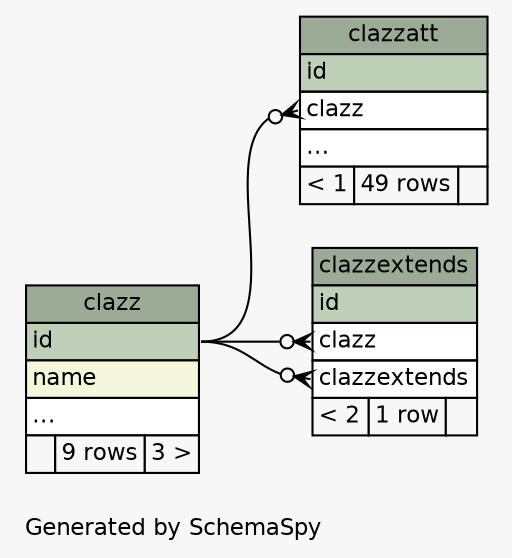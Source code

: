 // dot 2.38.0 on Windows 10 10.0
// SchemaSpy rev 590
digraph "compactRelationshipsDiagram" {
  graph [
    rankdir="RL"
    bgcolor="#f7f7f7"
    label="\nGenerated by SchemaSpy"
    labeljust="l"
    nodesep="0.18"
    ranksep="0.46"
    fontname="Helvetica"
    fontsize="11"
  ];
  node [
    fontname="Helvetica"
    fontsize="11"
    shape="plaintext"
  ];
  edge [
    arrowsize="0.8"
  ];
  "clazz" [
    label=<
    <TABLE BORDER="0" CELLBORDER="1" CELLSPACING="0" BGCOLOR="#ffffff">
      <TR><TD COLSPAN="3" BGCOLOR="#9bab96" ALIGN="CENTER">clazz</TD></TR>
      <TR><TD PORT="id" COLSPAN="3" BGCOLOR="#bed1b8" ALIGN="LEFT">id</TD></TR>
      <TR><TD PORT="name" COLSPAN="3" BGCOLOR="#f4f7da" ALIGN="LEFT">name</TD></TR>
      <TR><TD PORT="elipses" COLSPAN="3" ALIGN="LEFT">...</TD></TR>
      <TR><TD ALIGN="LEFT" BGCOLOR="#f7f7f7">  </TD><TD ALIGN="RIGHT" BGCOLOR="#f7f7f7">9 rows</TD><TD ALIGN="RIGHT" BGCOLOR="#f7f7f7">3 &gt;</TD></TR>
    </TABLE>>
    URL="tables/clazz.html"
    tooltip="clazz"
  ];
  "clazzatt" [
    label=<
    <TABLE BORDER="0" CELLBORDER="1" CELLSPACING="0" BGCOLOR="#ffffff">
      <TR><TD COLSPAN="3" BGCOLOR="#9bab96" ALIGN="CENTER">clazzatt</TD></TR>
      <TR><TD PORT="id" COLSPAN="3" BGCOLOR="#bed1b8" ALIGN="LEFT">id</TD></TR>
      <TR><TD PORT="clazz" COLSPAN="3" ALIGN="LEFT">clazz</TD></TR>
      <TR><TD PORT="elipses" COLSPAN="3" ALIGN="LEFT">...</TD></TR>
      <TR><TD ALIGN="LEFT" BGCOLOR="#f7f7f7">&lt; 1</TD><TD ALIGN="RIGHT" BGCOLOR="#f7f7f7">49 rows</TD><TD ALIGN="RIGHT" BGCOLOR="#f7f7f7">  </TD></TR>
    </TABLE>>
    URL="tables/clazzatt.html"
    tooltip="clazzatt"
  ];
  "clazzextends" [
    label=<
    <TABLE BORDER="0" CELLBORDER="1" CELLSPACING="0" BGCOLOR="#ffffff">
      <TR><TD COLSPAN="3" BGCOLOR="#9bab96" ALIGN="CENTER">clazzextends</TD></TR>
      <TR><TD PORT="id" COLSPAN="3" BGCOLOR="#bed1b8" ALIGN="LEFT">id</TD></TR>
      <TR><TD PORT="clazz" COLSPAN="3" ALIGN="LEFT">clazz</TD></TR>
      <TR><TD PORT="clazzextends" COLSPAN="3" ALIGN="LEFT">clazzextends</TD></TR>
      <TR><TD ALIGN="LEFT" BGCOLOR="#f7f7f7">&lt; 2</TD><TD ALIGN="RIGHT" BGCOLOR="#f7f7f7">1 row</TD><TD ALIGN="RIGHT" BGCOLOR="#f7f7f7">  </TD></TR>
    </TABLE>>
    URL="tables/clazzextends.html"
    tooltip="clazzextends"
  ];
  "clazzatt":"clazz":w -> "clazz":"id":e [arrowhead=none dir=back arrowtail=crowodot];
  "clazzextends":"clazz":w -> "clazz":"id":e [arrowhead=none dir=back arrowtail=crowodot];
  "clazzextends":"clazzextends":w -> "clazz":"id":e [arrowhead=none dir=back arrowtail=crowodot];
}
